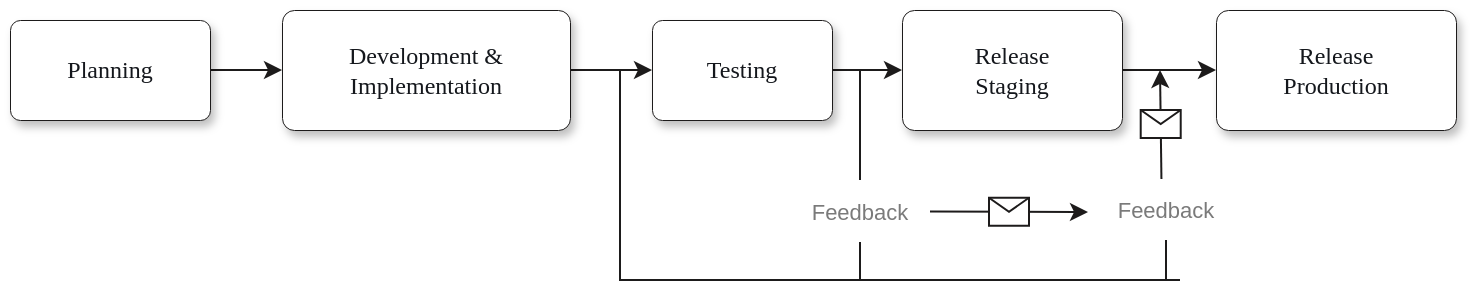<mxfile version="21.6.6" type="github">
  <diagram name="Page-1" id="2YBvvXClWsGukQMizWep">
    <mxGraphModel dx="989" dy="552" grid="1" gridSize="10" guides="1" tooltips="1" connect="1" arrows="1" fold="1" page="1" pageScale="1" pageWidth="850" pageHeight="1100" math="0" shadow="0">
      <root>
        <mxCell id="0" />
        <mxCell id="1" parent="0" />
        <mxCell id="eIyQyfdwTbH2WIT_anN0-13" style="edgeStyle=orthogonalEdgeStyle;rounded=0;orthogonalLoop=1;jettySize=auto;html=1;exitX=1;exitY=0.5;exitDx=0;exitDy=0;entryX=0;entryY=0.5;entryDx=0;entryDy=0;fontSize=12;fontFamily=Tahoma;strokeColor=#1d1b1b;fontColor=#14171C;" edge="1" parent="1" source="eIyQyfdwTbH2WIT_anN0-8" target="eIyQyfdwTbH2WIT_anN0-10">
          <mxGeometry relative="1" as="geometry" />
        </mxCell>
        <mxCell id="eIyQyfdwTbH2WIT_anN0-8" value="&lt;font style=&quot;font-size: 12px;&quot;&gt;Planning&lt;/font&gt;" style="html=1;whiteSpace=wrap;rounded=1;arcSize=10;shadow=1;strokeWidth=0.5;fontSize=12;fontFamily=Tahoma;strokeColor=#1d1b1b;fontColor=#14171C;" vertex="1" parent="1">
          <mxGeometry x="20" y="90" width="100" height="50" as="geometry" />
        </mxCell>
        <mxCell id="eIyQyfdwTbH2WIT_anN0-14" style="edgeStyle=orthogonalEdgeStyle;rounded=0;orthogonalLoop=1;jettySize=auto;html=1;exitX=1;exitY=0.5;exitDx=0;exitDy=0;entryX=0;entryY=0.5;entryDx=0;entryDy=0;fontSize=12;fontFamily=Tahoma;strokeColor=#1d1b1b;fontColor=#14171C;" edge="1" parent="1" source="eIyQyfdwTbH2WIT_anN0-10" target="eIyQyfdwTbH2WIT_anN0-11">
          <mxGeometry relative="1" as="geometry" />
        </mxCell>
        <mxCell id="eIyQyfdwTbH2WIT_anN0-10" value="&lt;div style=&quot;font-size: 12px;&quot;&gt;&lt;font style=&quot;font-size: 12px;&quot;&gt;Development &amp;amp;&lt;/font&gt;&lt;/div&gt;&lt;div style=&quot;font-size: 12px;&quot;&gt;&lt;font style=&quot;font-size: 12px;&quot;&gt;Implementation&lt;/font&gt;&lt;/div&gt;" style="html=1;whiteSpace=wrap;rounded=1;arcSize=10;shadow=1;strokeWidth=0.5;fontSize=12;fontFamily=Tahoma;strokeColor=#1d1b1b;fontColor=#14171C;" vertex="1" parent="1">
          <mxGeometry x="156" y="85" width="144" height="60" as="geometry" />
        </mxCell>
        <mxCell id="eIyQyfdwTbH2WIT_anN0-15" style="edgeStyle=orthogonalEdgeStyle;rounded=0;orthogonalLoop=1;jettySize=auto;html=1;exitX=1;exitY=0.5;exitDx=0;exitDy=0;entryX=0;entryY=0.5;entryDx=0;entryDy=0;fontSize=12;fontFamily=Tahoma;strokeColor=#1d1b1b;fontColor=#14171C;" edge="1" parent="1" source="eIyQyfdwTbH2WIT_anN0-11" target="eIyQyfdwTbH2WIT_anN0-12">
          <mxGeometry relative="1" as="geometry" />
        </mxCell>
        <mxCell id="eIyQyfdwTbH2WIT_anN0-11" value="&lt;font style=&quot;font-size: 12px;&quot;&gt;Testing&lt;/font&gt;" style="html=1;whiteSpace=wrap;rounded=1;arcSize=10;shadow=1;strokeWidth=0.5;fontSize=12;fontFamily=Tahoma;strokeColor=#1d1b1b;fontColor=#14171C;" vertex="1" parent="1">
          <mxGeometry x="341" y="90" width="90" height="50" as="geometry" />
        </mxCell>
        <mxCell id="eIyQyfdwTbH2WIT_anN0-19" style="edgeStyle=orthogonalEdgeStyle;rounded=0;orthogonalLoop=1;jettySize=auto;html=1;exitX=1;exitY=0.5;exitDx=0;exitDy=0;entryX=0;entryY=0.5;entryDx=0;entryDy=0;fontSize=12;fontFamily=Tahoma;strokeColor=#1d1b1b;fontColor=#14171C;" edge="1" parent="1" source="eIyQyfdwTbH2WIT_anN0-12" target="eIyQyfdwTbH2WIT_anN0-18">
          <mxGeometry relative="1" as="geometry" />
        </mxCell>
        <mxCell id="eIyQyfdwTbH2WIT_anN0-12" value="&lt;div style=&quot;font-size: 12px;&quot;&gt;&lt;div style=&quot;font-size: 12px;&quot;&gt;Release&lt;/div&gt;&lt;div style=&quot;font-size: 12px;&quot;&gt;&lt;span style=&quot;background-color: initial; font-size: 12px;&quot;&gt;Staging&lt;/span&gt;&lt;/div&gt;&lt;/div&gt;" style="html=1;whiteSpace=wrap;rounded=1;arcSize=10;shadow=1;strokeWidth=0.5;fontSize=12;fontFamily=Tahoma;strokeColor=#1d1b1b;fontColor=#14171C;" vertex="1" parent="1">
          <mxGeometry x="466" y="85" width="110" height="60" as="geometry" />
        </mxCell>
        <mxCell id="eIyQyfdwTbH2WIT_anN0-16" value="Feedback" style="text;html=1;strokeColor=#1d1b1b;fillColor=none;align=center;verticalAlign=middle;whiteSpace=wrap;rounded=0;fontSize=11;strokeWidth=0;fontColor=#7A7A7A;labelBorderColor=none;opacity=0;" vertex="1" parent="1">
          <mxGeometry x="568" y="170" width="60" height="30" as="geometry" />
        </mxCell>
        <mxCell id="eIyQyfdwTbH2WIT_anN0-18" value="&lt;div style=&quot;font-size: 12px;&quot;&gt;&lt;div style=&quot;font-size: 12px;&quot;&gt;Release&lt;/div&gt;&lt;div style=&quot;font-size: 12px;&quot;&gt;&lt;span style=&quot;background-color: initial; font-size: 12px;&quot;&gt;Production&lt;/span&gt;&lt;/div&gt;&lt;/div&gt;" style="html=1;whiteSpace=wrap;rounded=1;arcSize=10;shadow=1;strokeWidth=0.5;fontSize=12;fontFamily=Tahoma;strokeColor=#1d1b1b;fontColor=#14171C;" vertex="1" parent="1">
          <mxGeometry x="623" y="85" width="120" height="60" as="geometry" />
        </mxCell>
        <mxCell id="eIyQyfdwTbH2WIT_anN0-21" value="Feedback" style="text;html=1;strokeColor=#1D1B1B;fillColor=none;align=center;verticalAlign=middle;whiteSpace=wrap;rounded=0;fontSize=11;strokeWidth=0;fontColor=#7A7A7A;labelBorderColor=none;opacity=0;" vertex="1" parent="1">
          <mxGeometry x="415" y="171" width="60" height="30" as="geometry" />
        </mxCell>
        <mxCell id="eIyQyfdwTbH2WIT_anN0-22" value="" style="endArrow=none;html=1;rounded=0;edgeStyle=orthogonalEdgeStyle;fontSize=12;fontFamily=Tahoma;strokeColor=#1d1b1b;" edge="1" parent="1">
          <mxGeometry width="50" height="50" relative="1" as="geometry">
            <mxPoint x="445" y="170" as="sourcePoint" />
            <mxPoint x="445" y="115" as="targetPoint" />
            <Array as="points">
              <mxPoint x="445" y="160" />
              <mxPoint x="445" y="160" />
            </Array>
          </mxGeometry>
        </mxCell>
        <mxCell id="eIyQyfdwTbH2WIT_anN0-25" value="" style="endArrow=classic;html=1;rounded=0;fontSize=11;strokeColor=#1d1b1b;fontColor=#7A7A7A;labelBorderColor=none;" edge="1" parent="1">
          <mxGeometry relative="1" as="geometry">
            <mxPoint x="480" y="185.76" as="sourcePoint" />
            <mxPoint x="559" y="186" as="targetPoint" />
          </mxGeometry>
        </mxCell>
        <mxCell id="eIyQyfdwTbH2WIT_anN0-26" value="" style="shape=message;html=1;outlineConnect=0;fontSize=11;strokeColor=#1d1b1b;fontColor=#7A7A7A;labelBorderColor=none;" vertex="1" parent="eIyQyfdwTbH2WIT_anN0-25">
          <mxGeometry width="20" height="14" relative="1" as="geometry">
            <mxPoint x="-10" y="-7" as="offset" />
          </mxGeometry>
        </mxCell>
        <mxCell id="eIyQyfdwTbH2WIT_anN0-27" value="" style="endArrow=classic;html=1;rounded=0;exitX=0.462;exitY=-0.016;exitDx=0;exitDy=0;fontSize=12;fontFamily=Tahoma;strokeColor=#1d1b1b;exitPerimeter=0;" edge="1" parent="1" source="eIyQyfdwTbH2WIT_anN0-16">
          <mxGeometry relative="1" as="geometry">
            <mxPoint x="598" y="170.0" as="sourcePoint" />
            <mxPoint x="595" y="115" as="targetPoint" />
          </mxGeometry>
        </mxCell>
        <mxCell id="eIyQyfdwTbH2WIT_anN0-28" value="" style="shape=message;html=1;outlineConnect=0;fontSize=12;fontFamily=Tahoma;strokeColor=#1d1b1b;fontColor=#14171C;" vertex="1" parent="eIyQyfdwTbH2WIT_anN0-27">
          <mxGeometry width="20" height="14" relative="1" as="geometry">
            <mxPoint x="-10" y="-7" as="offset" />
          </mxGeometry>
        </mxCell>
        <mxCell id="eIyQyfdwTbH2WIT_anN0-30" value="" style="endArrow=none;html=1;rounded=0;edgeStyle=orthogonalEdgeStyle;strokeColor=#1d1b1b;" edge="1" parent="1">
          <mxGeometry width="50" height="50" relative="1" as="geometry">
            <mxPoint x="605" y="220" as="sourcePoint" />
            <mxPoint x="325" y="115" as="targetPoint" />
            <Array as="points">
              <mxPoint x="325" y="160" />
              <mxPoint x="325" y="160" />
            </Array>
          </mxGeometry>
        </mxCell>
        <mxCell id="eIyQyfdwTbH2WIT_anN0-32" value="" style="endArrow=none;html=1;rounded=0;entryX=0.5;entryY=1;entryDx=0;entryDy=0;fontSize=11;strokeColor=#1d1b1b;fontColor=#7A7A7A;labelBorderColor=#000000;" edge="1" parent="1" target="eIyQyfdwTbH2WIT_anN0-21">
          <mxGeometry width="50" height="50" relative="1" as="geometry">
            <mxPoint x="445" y="220" as="sourcePoint" />
            <mxPoint x="495" y="170" as="targetPoint" />
          </mxGeometry>
        </mxCell>
        <mxCell id="eIyQyfdwTbH2WIT_anN0-33" value="" style="endArrow=none;html=1;rounded=0;entryX=0.5;entryY=1;entryDx=0;entryDy=0;fontSize=11;strokeColor=#1d1b1b;fontColor=#7A7A7A;labelBorderColor=#000000;" edge="1" parent="1" target="eIyQyfdwTbH2WIT_anN0-16">
          <mxGeometry width="50" height="50" relative="1" as="geometry">
            <mxPoint x="598" y="220" as="sourcePoint" />
            <mxPoint x="455" y="211" as="targetPoint" />
          </mxGeometry>
        </mxCell>
      </root>
    </mxGraphModel>
  </diagram>
</mxfile>
